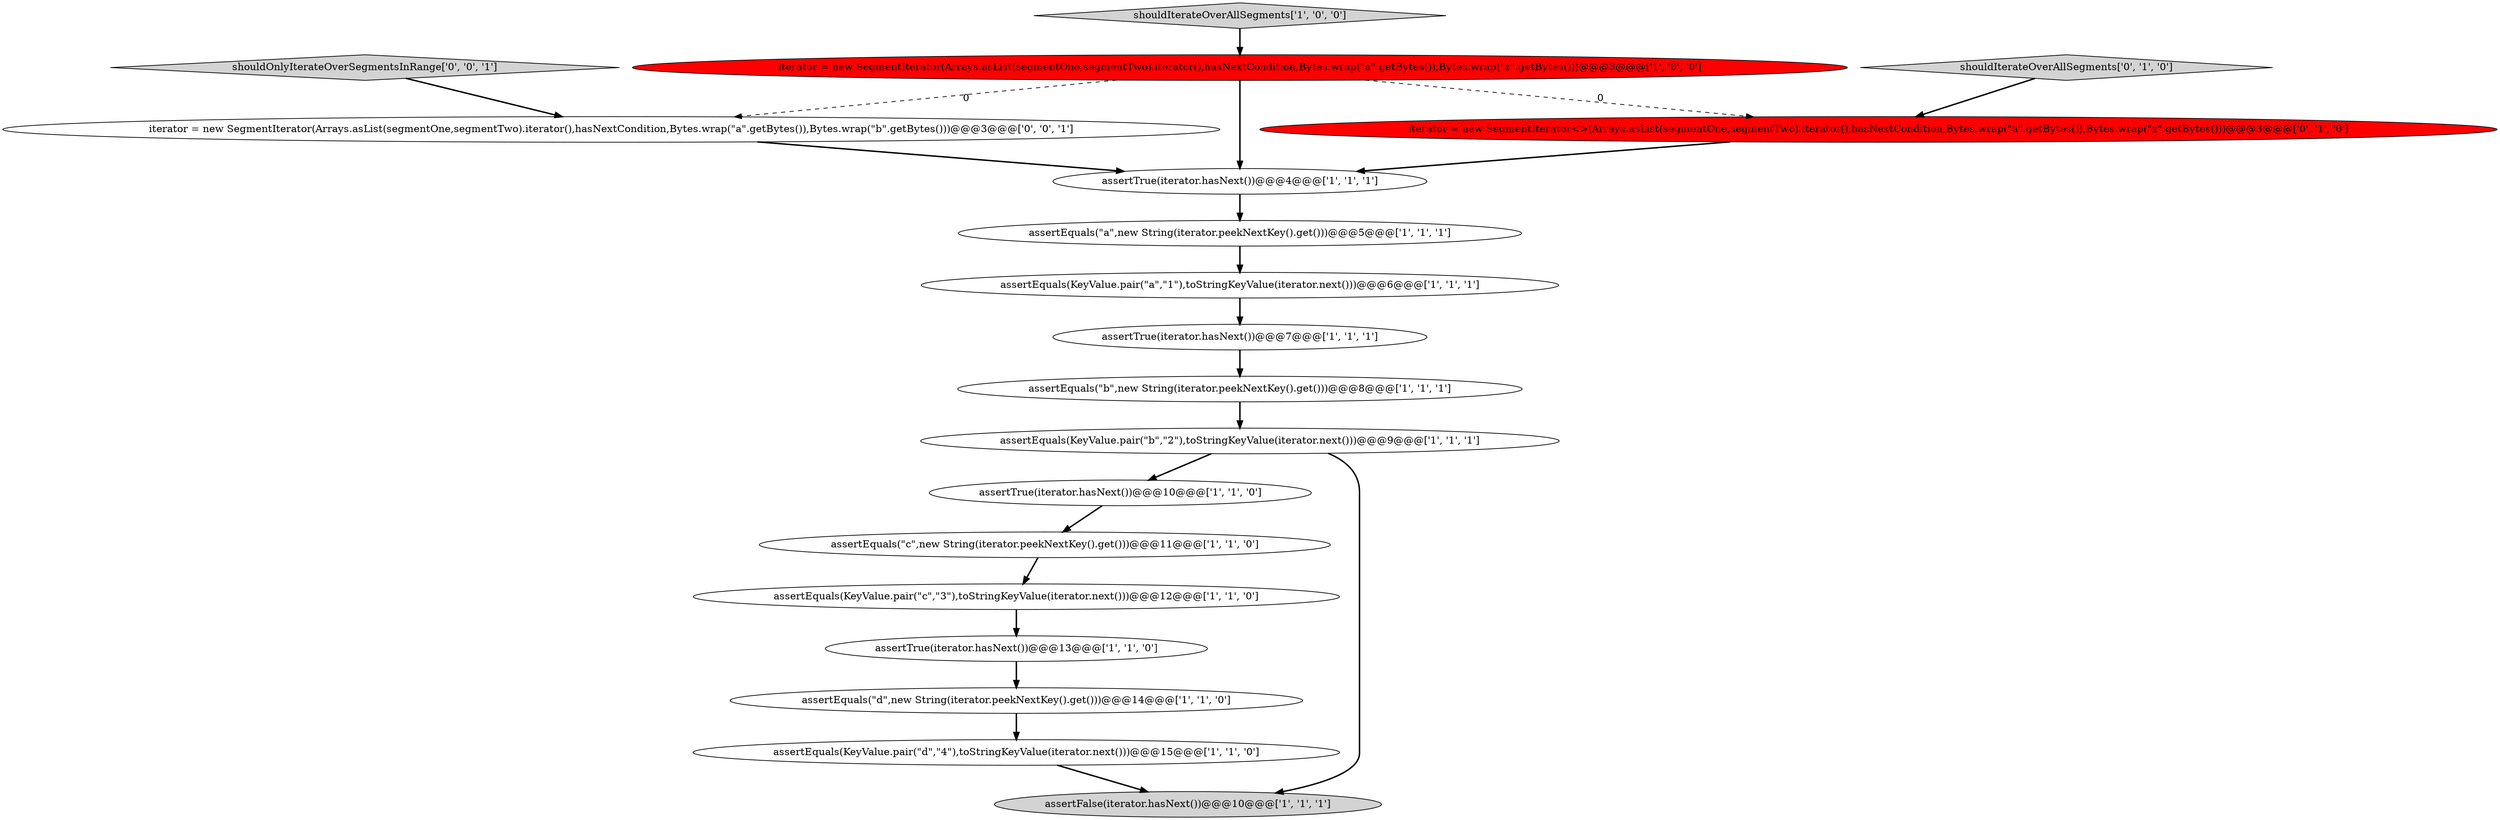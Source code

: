 digraph {
9 [style = filled, label = "assertEquals(\"a\",new String(iterator.peekNextKey().get()))@@@5@@@['1', '1', '1']", fillcolor = white, shape = ellipse image = "AAA0AAABBB1BBB"];
10 [style = filled, label = "assertTrue(iterator.hasNext())@@@13@@@['1', '1', '0']", fillcolor = white, shape = ellipse image = "AAA0AAABBB1BBB"];
17 [style = filled, label = "shouldOnlyIterateOverSegmentsInRange['0', '0', '1']", fillcolor = lightgray, shape = diamond image = "AAA0AAABBB3BBB"];
0 [style = filled, label = "assertTrue(iterator.hasNext())@@@10@@@['1', '1', '0']", fillcolor = white, shape = ellipse image = "AAA0AAABBB1BBB"];
1 [style = filled, label = "assertEquals(\"c\",new String(iterator.peekNextKey().get()))@@@11@@@['1', '1', '0']", fillcolor = white, shape = ellipse image = "AAA0AAABBB1BBB"];
4 [style = filled, label = "assertTrue(iterator.hasNext())@@@7@@@['1', '1', '1']", fillcolor = white, shape = ellipse image = "AAA0AAABBB1BBB"];
7 [style = filled, label = "assertEquals(KeyValue.pair(\"c\",\"3\"),toStringKeyValue(iterator.next()))@@@12@@@['1', '1', '0']", fillcolor = white, shape = ellipse image = "AAA0AAABBB1BBB"];
18 [style = filled, label = "iterator = new SegmentIterator(Arrays.asList(segmentOne,segmentTwo).iterator(),hasNextCondition,Bytes.wrap(\"a\".getBytes()),Bytes.wrap(\"b\".getBytes()))@@@3@@@['0', '0', '1']", fillcolor = white, shape = ellipse image = "AAA0AAABBB3BBB"];
5 [style = filled, label = "assertEquals(KeyValue.pair(\"b\",\"2\"),toStringKeyValue(iterator.next()))@@@9@@@['1', '1', '1']", fillcolor = white, shape = ellipse image = "AAA0AAABBB1BBB"];
12 [style = filled, label = "assertFalse(iterator.hasNext())@@@10@@@['1', '1', '1']", fillcolor = lightgray, shape = ellipse image = "AAA0AAABBB1BBB"];
16 [style = filled, label = "shouldIterateOverAllSegments['0', '1', '0']", fillcolor = lightgray, shape = diamond image = "AAA0AAABBB2BBB"];
15 [style = filled, label = "iterator = new SegmentIterator<>(Arrays.asList(segmentOne,segmentTwo).iterator(),hasNextCondition,Bytes.wrap(\"a\".getBytes()),Bytes.wrap(\"z\".getBytes()))@@@3@@@['0', '1', '0']", fillcolor = red, shape = ellipse image = "AAA1AAABBB2BBB"];
6 [style = filled, label = "assertEquals(KeyValue.pair(\"a\",\"1\"),toStringKeyValue(iterator.next()))@@@6@@@['1', '1', '1']", fillcolor = white, shape = ellipse image = "AAA0AAABBB1BBB"];
14 [style = filled, label = "assertEquals(KeyValue.pair(\"d\",\"4\"),toStringKeyValue(iterator.next()))@@@15@@@['1', '1', '0']", fillcolor = white, shape = ellipse image = "AAA0AAABBB1BBB"];
8 [style = filled, label = "assertTrue(iterator.hasNext())@@@4@@@['1', '1', '1']", fillcolor = white, shape = ellipse image = "AAA0AAABBB1BBB"];
13 [style = filled, label = "assertEquals(\"d\",new String(iterator.peekNextKey().get()))@@@14@@@['1', '1', '0']", fillcolor = white, shape = ellipse image = "AAA0AAABBB1BBB"];
2 [style = filled, label = "shouldIterateOverAllSegments['1', '0', '0']", fillcolor = lightgray, shape = diamond image = "AAA0AAABBB1BBB"];
3 [style = filled, label = "iterator = new SegmentIterator(Arrays.asList(segmentOne,segmentTwo).iterator(),hasNextCondition,Bytes.wrap(\"a\".getBytes()),Bytes.wrap(\"z\".getBytes()))@@@3@@@['1', '0', '0']", fillcolor = red, shape = ellipse image = "AAA1AAABBB1BBB"];
11 [style = filled, label = "assertEquals(\"b\",new String(iterator.peekNextKey().get()))@@@8@@@['1', '1', '1']", fillcolor = white, shape = ellipse image = "AAA0AAABBB1BBB"];
16->15 [style = bold, label=""];
7->10 [style = bold, label=""];
3->18 [style = dashed, label="0"];
2->3 [style = bold, label=""];
1->7 [style = bold, label=""];
9->6 [style = bold, label=""];
6->4 [style = bold, label=""];
11->5 [style = bold, label=""];
5->0 [style = bold, label=""];
10->13 [style = bold, label=""];
5->12 [style = bold, label=""];
0->1 [style = bold, label=""];
3->8 [style = bold, label=""];
14->12 [style = bold, label=""];
8->9 [style = bold, label=""];
3->15 [style = dashed, label="0"];
18->8 [style = bold, label=""];
4->11 [style = bold, label=""];
13->14 [style = bold, label=""];
15->8 [style = bold, label=""];
17->18 [style = bold, label=""];
}

